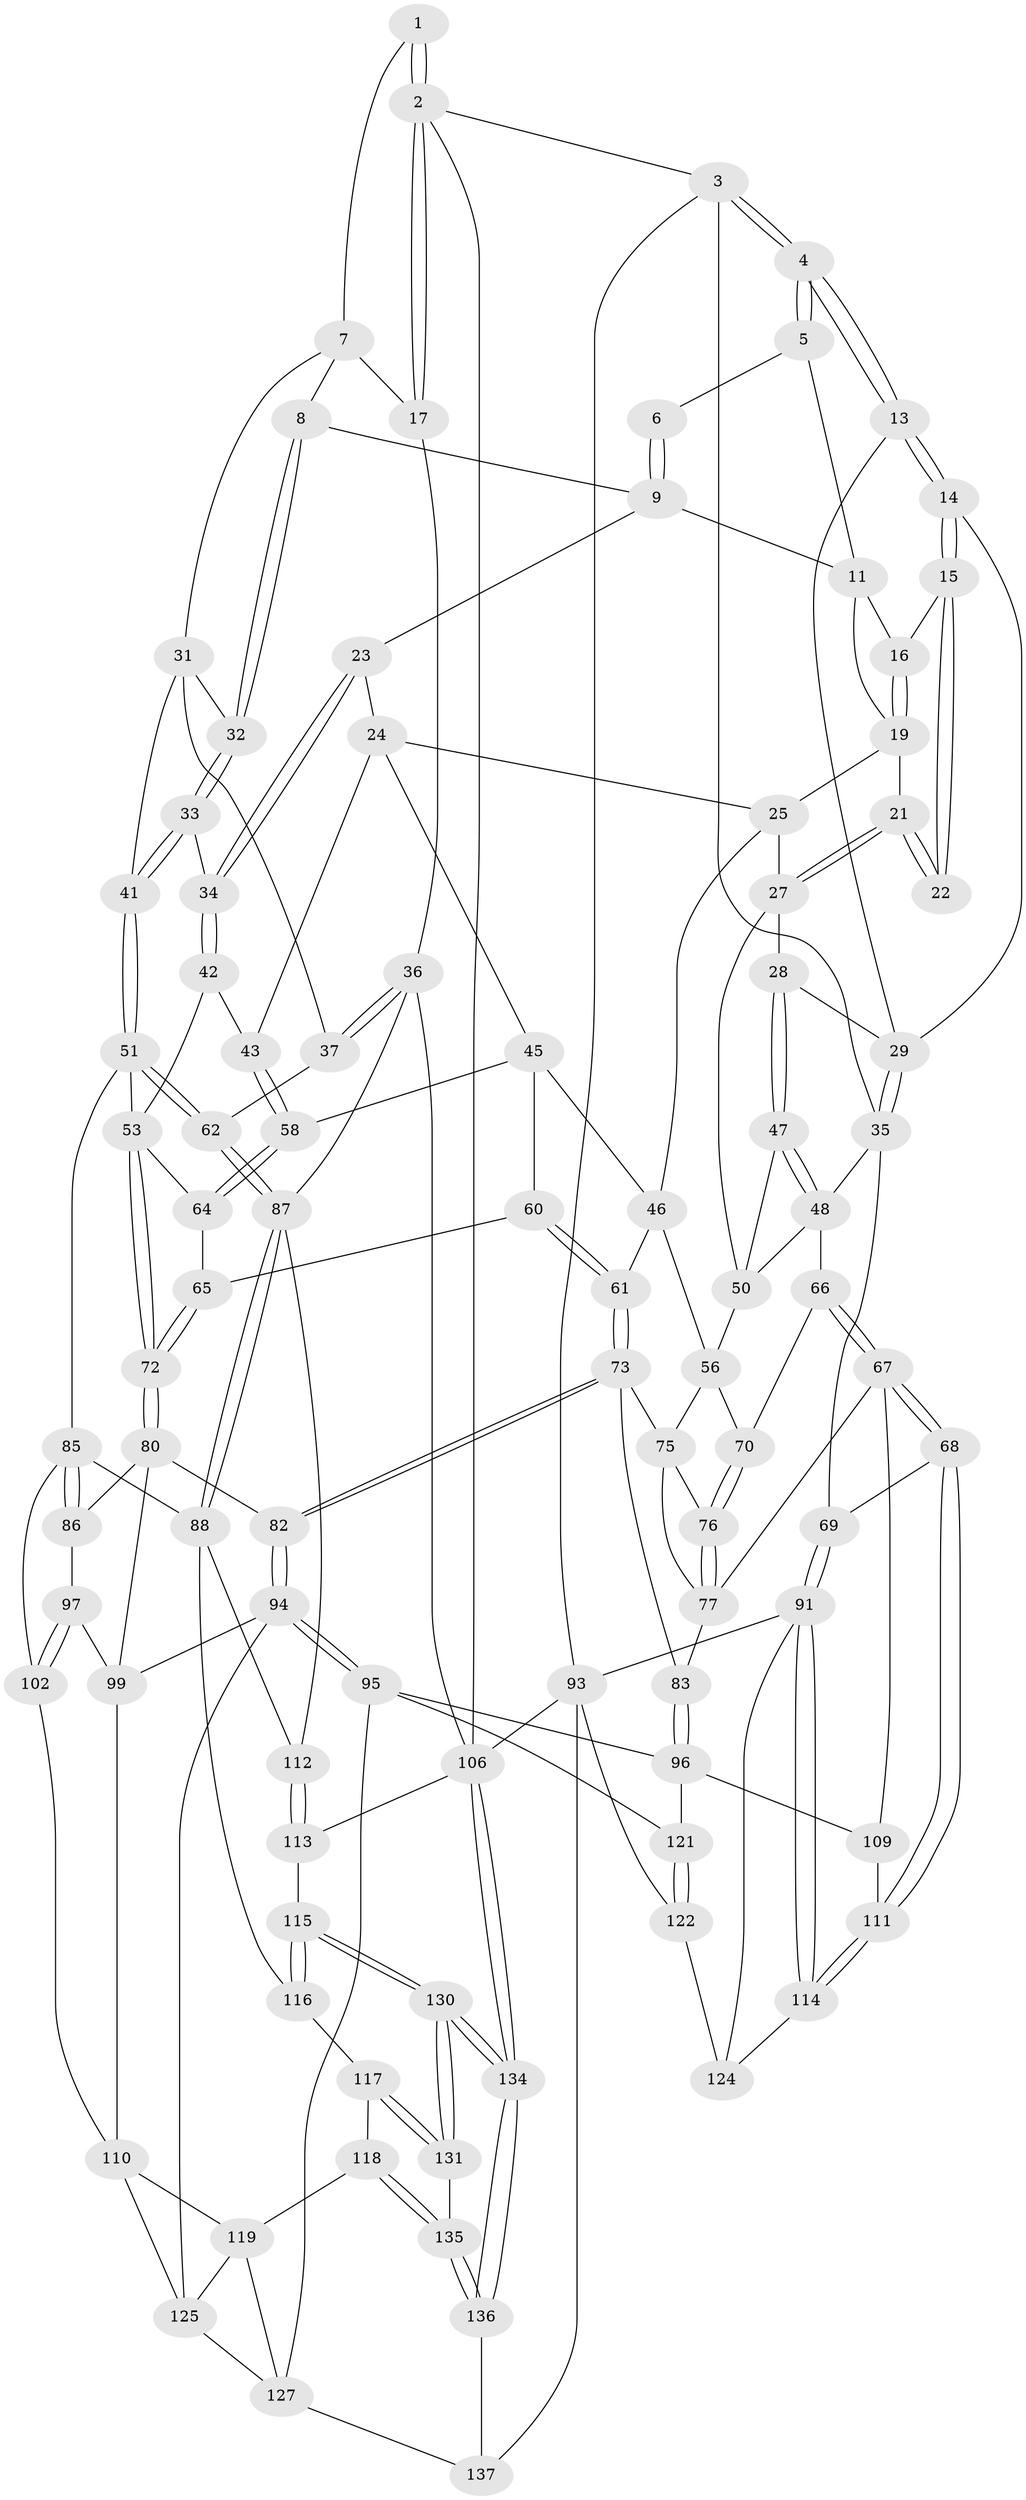 // Generated by graph-tools (version 1.1) at 2025/52/02/27/25 19:52:41]
// undirected, 96 vertices, 220 edges
graph export_dot {
graph [start="1"]
  node [color=gray90,style=filled];
  1 [pos="+0.997131499158645+0"];
  2 [pos="+1+0"];
  3 [pos="+0+0"];
  4 [pos="+0+0"];
  5 [pos="+0.4662521219774263+0"];
  6 [pos="+0.6352509014619447+0"];
  7 [pos="+0.865560652502052+0.0955934429647681",super="+18"];
  8 [pos="+0.7250647212894672+0.11956726831505855"];
  9 [pos="+0.7093695431090127+0.11299211163794023",super="+10"];
  11 [pos="+0.5820349897154823+0.14253975707631925",super="+12"];
  13 [pos="+0+0"];
  14 [pos="+0+0",super="+26"];
  15 [pos="+0.30766462172851516+0.10111672725631636"];
  16 [pos="+0.4103785482762663+0.0442182414215721"];
  17 [pos="+1+0.19287708400076697"];
  19 [pos="+0.4402369771345127+0.12500217790234094",super="+20"];
  21 [pos="+0.28877448550551443+0.21934351184903367"];
  22 [pos="+0.27041222311970675+0.16048283409278447"];
  23 [pos="+0.6260024503335679+0.2125239737580229"];
  24 [pos="+0.5914962265737173+0.2325545101589969",super="+44"];
  25 [pos="+0.45658750111998464+0.23637427743442901",super="+39"];
  27 [pos="+0.29018391572142005+0.23096954003990072",super="+40"];
  28 [pos="+0.18089345043484428+0.2919435920621527"];
  29 [pos="+0.14752158203578045+0.23324575201446338",super="+30"];
  31 [pos="+0.8608329468662411+0.2370597311206437",super="+38"];
  32 [pos="+0.7989768941719649+0.23666845781788948"];
  33 [pos="+0.7801252270271872+0.2981945316798213"];
  34 [pos="+0.6922941723127901+0.32831832651346415"];
  35 [pos="+0+0.253311335791508",super="+49"];
  36 [pos="+1+0.39642861147672415",super="+100"];
  37 [pos="+1+0.41074477575606094"];
  41 [pos="+0.8269215841346066+0.3575489743547814"];
  42 [pos="+0.6777551120172545+0.3766937781201612"];
  43 [pos="+0.5840973787814367+0.37399705495829894"];
  45 [pos="+0.43868614305214754+0.32910689937714693",super="+59"];
  46 [pos="+0.41922235554507137+0.3175560617896092",super="+55"];
  47 [pos="+0.17264801601647314+0.329825063290771"];
  48 [pos="+0.0807097493526492+0.3822008881133336",super="+63"];
  50 [pos="+0.25002942585085275+0.38370034920578283",super="+57"];
  51 [pos="+0.7690350214218761+0.47807644147329326",super="+52"];
  53 [pos="+0.7150330407891224+0.45544517561685166",super="+54"];
  56 [pos="+0.26517042974252397+0.4338794155760079",super="+71"];
  58 [pos="+0.5577398835338528+0.4188061769341112"];
  60 [pos="+0.4665804355120855+0.48420432574313904"];
  61 [pos="+0.42110038001450284+0.5319420880521588"];
  62 [pos="+0.860104516617432+0.5387273441513944"];
  64 [pos="+0.5682388528296425+0.44734140719824655"];
  65 [pos="+0.5683413655350837+0.4705497540203321"];
  66 [pos="+0.16411609925923196+0.4781943296247578"];
  67 [pos="+0+0.5663246129596212",super="+78"];
  68 [pos="+0+0.5526522978726253"];
  69 [pos="+0+0.4941199340565677"];
  70 [pos="+0.18609625419549988+0.5041315569686152"];
  72 [pos="+0.5921077738612209+0.5393572345628421"];
  73 [pos="+0.42137082755466154+0.5380497148554259",super="+74"];
  75 [pos="+0.26718512116785736+0.5074304740810643",super="+79"];
  76 [pos="+0.18365926282083472+0.5223425371535886"];
  77 [pos="+0.15583169021767296+0.5923691169745475",super="+84"];
  80 [pos="+0.5818328047575265+0.5653070967482018",super="+81"];
  82 [pos="+0.4553174182474211+0.5836371848423575"];
  83 [pos="+0.24636855629865784+0.629662093562869"];
  85 [pos="+0.679407880808162+0.6205570233078791",super="+90"];
  86 [pos="+0.5984529828618517+0.5792517359078685"];
  87 [pos="+0.8587173662017563+0.5566013708527382",super="+101"];
  88 [pos="+0.759624391505579+0.7054678305992371",super="+89"];
  91 [pos="+0+0.8567860251587914",super="+92"];
  93 [pos="+0+1",super="+138"];
  94 [pos="+0.4307618247989147+0.7236462747684694",super="+105"];
  95 [pos="+0.4228165407762738+0.7292854405383188",super="+128"];
  96 [pos="+0.2628810756976161+0.6842055973698121",super="+108"];
  97 [pos="+0.5987204157758784+0.6411341963533643",super="+98"];
  99 [pos="+0.5646623251963844+0.6843291006059696",super="+104"];
  102 [pos="+0.6710127965235358+0.7355684558313238",super="+103"];
  106 [pos="+1+1",super="+107"];
  109 [pos="+0.13431232140548913+0.7408252520381173"];
  110 [pos="+0.6377188876857715+0.7810063787470304",super="+120"];
  111 [pos="+0.05981309218021856+0.767557126039499"];
  112 [pos="+0.9403153077658265+0.6978779871977295"];
  113 [pos="+0.9300923177753225+0.7734672552264569"];
  114 [pos="+0.05177832966319191+0.7850963706940894"];
  115 [pos="+0.8838091226726338+0.8349052885424401"];
  116 [pos="+0.8124720921388294+0.7986353214836949"];
  117 [pos="+0.7486686406395726+0.86176810749357"];
  118 [pos="+0.7092594300631061+0.8871505148285108"];
  119 [pos="+0.6871134366117239+0.8738447721548076",super="+132"];
  121 [pos="+0.21341696076523264+0.8550649408480014"];
  122 [pos="+0.18694195344192427+0.8981668810710361",super="+123"];
  124 [pos="+0.07110115292575557+0.839158641665434",super="+129"];
  125 [pos="+0.5809857879072927+0.8529995994106503",super="+126"];
  127 [pos="+0.4287983348516166+0.9352860979568813",super="+133"];
  130 [pos="+0.9162671431764495+0.9188164985880886"];
  131 [pos="+0.8159117544384142+0.9319342996769321"];
  134 [pos="+1+1"];
  135 [pos="+0.7241723894698157+0.9659149948080549"];
  136 [pos="+0.6368639946846013+1"];
  137 [pos="+0.4788351710282164+1"];
  1 -- 2;
  1 -- 2;
  1 -- 7;
  2 -- 3;
  2 -- 17;
  2 -- 17;
  2 -- 106;
  3 -- 4;
  3 -- 4;
  3 -- 35;
  3 -- 93;
  4 -- 5;
  4 -- 5;
  4 -- 13;
  4 -- 13;
  5 -- 6;
  5 -- 11;
  6 -- 9;
  6 -- 9;
  7 -- 8;
  7 -- 17;
  7 -- 31;
  8 -- 9;
  8 -- 32;
  8 -- 32;
  9 -- 11;
  9 -- 23;
  11 -- 19;
  11 -- 16;
  13 -- 14;
  13 -- 14;
  13 -- 29;
  14 -- 15;
  14 -- 15;
  14 -- 29;
  15 -- 16;
  15 -- 22;
  15 -- 22;
  16 -- 19;
  16 -- 19;
  17 -- 36;
  19 -- 25;
  19 -- 21;
  21 -- 22;
  21 -- 22;
  21 -- 27;
  21 -- 27;
  23 -- 24;
  23 -- 34;
  23 -- 34;
  24 -- 25;
  24 -- 43;
  24 -- 45;
  25 -- 46;
  25 -- 27;
  27 -- 28;
  27 -- 50;
  28 -- 29;
  28 -- 47;
  28 -- 47;
  29 -- 35;
  29 -- 35;
  31 -- 32;
  31 -- 41;
  31 -- 37;
  32 -- 33;
  32 -- 33;
  33 -- 34;
  33 -- 41;
  33 -- 41;
  34 -- 42;
  34 -- 42;
  35 -- 48;
  35 -- 69;
  36 -- 37;
  36 -- 37;
  36 -- 106;
  36 -- 87;
  37 -- 62;
  41 -- 51;
  41 -- 51;
  42 -- 43;
  42 -- 53;
  43 -- 58;
  43 -- 58;
  45 -- 46;
  45 -- 58;
  45 -- 60;
  46 -- 56;
  46 -- 61;
  47 -- 48;
  47 -- 48;
  47 -- 50;
  48 -- 66;
  48 -- 50;
  50 -- 56;
  51 -- 62;
  51 -- 62;
  51 -- 53;
  51 -- 85;
  53 -- 72;
  53 -- 72;
  53 -- 64;
  56 -- 75;
  56 -- 70;
  58 -- 64;
  58 -- 64;
  60 -- 61;
  60 -- 61;
  60 -- 65;
  61 -- 73;
  61 -- 73;
  62 -- 87;
  62 -- 87;
  64 -- 65;
  65 -- 72;
  65 -- 72;
  66 -- 67;
  66 -- 67;
  66 -- 70;
  67 -- 68;
  67 -- 68;
  67 -- 109;
  67 -- 77;
  68 -- 69;
  68 -- 111;
  68 -- 111;
  69 -- 91;
  69 -- 91;
  70 -- 76;
  70 -- 76;
  72 -- 80;
  72 -- 80;
  73 -- 82;
  73 -- 82;
  73 -- 75;
  73 -- 83;
  75 -- 76;
  75 -- 77;
  76 -- 77;
  76 -- 77;
  77 -- 83;
  80 -- 86;
  80 -- 82;
  80 -- 99;
  82 -- 94;
  82 -- 94;
  83 -- 96;
  83 -- 96;
  85 -- 86;
  85 -- 86;
  85 -- 102;
  85 -- 88;
  86 -- 97;
  87 -- 88;
  87 -- 88;
  87 -- 112;
  88 -- 112;
  88 -- 116;
  91 -- 114;
  91 -- 114;
  91 -- 93;
  91 -- 124;
  93 -- 106;
  93 -- 137;
  93 -- 122;
  94 -- 95;
  94 -- 95;
  94 -- 99;
  94 -- 125;
  95 -- 96;
  95 -- 121;
  95 -- 127;
  96 -- 121;
  96 -- 109;
  97 -- 102 [weight=2];
  97 -- 102;
  97 -- 99;
  99 -- 110;
  102 -- 110;
  106 -- 134;
  106 -- 134;
  106 -- 113;
  109 -- 111;
  110 -- 125;
  110 -- 119;
  111 -- 114;
  111 -- 114;
  112 -- 113;
  112 -- 113;
  113 -- 115;
  114 -- 124;
  115 -- 116;
  115 -- 116;
  115 -- 130;
  115 -- 130;
  116 -- 117;
  117 -- 118;
  117 -- 131;
  117 -- 131;
  118 -- 119;
  118 -- 135;
  118 -- 135;
  119 -- 125;
  119 -- 127;
  121 -- 122;
  121 -- 122;
  122 -- 124 [weight=2];
  125 -- 127;
  127 -- 137;
  130 -- 131;
  130 -- 131;
  130 -- 134;
  130 -- 134;
  131 -- 135;
  134 -- 136;
  134 -- 136;
  135 -- 136;
  135 -- 136;
  136 -- 137;
}
